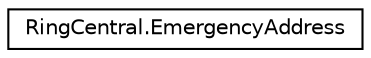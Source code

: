 digraph "Graphical Class Hierarchy"
{
 // LATEX_PDF_SIZE
  edge [fontname="Helvetica",fontsize="10",labelfontname="Helvetica",labelfontsize="10"];
  node [fontname="Helvetica",fontsize="10",shape=record];
  rankdir="LR";
  Node0 [label="RingCentral.EmergencyAddress",height=0.2,width=0.4,color="black", fillcolor="white", style="filled",URL="$classRingCentral_1_1EmergencyAddress.html",tooltip=" "];
}
